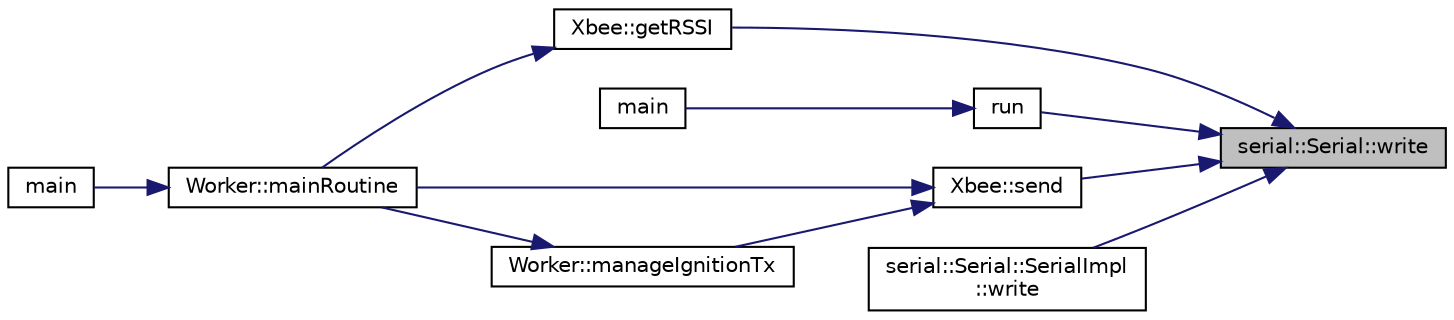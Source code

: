digraph "serial::Serial::write"
{
 // LATEX_PDF_SIZE
  edge [fontname="Helvetica",fontsize="10",labelfontname="Helvetica",labelfontsize="10"];
  node [fontname="Helvetica",fontsize="10",shape=record];
  rankdir="RL";
  Node1 [label="serial::Serial::write",height=0.2,width=0.4,color="black", fillcolor="grey75", style="filled", fontcolor="black",tooltip=" "];
  Node1 -> Node2 [dir="back",color="midnightblue",fontsize="10",style="solid",fontname="Helvetica"];
  Node2 [label="Xbee::getRSSI",height=0.2,width=0.4,color="black", fillcolor="white", style="filled",URL="$class_xbee.html#a3ad392993d5b990cff40d7f4a102c8f4",tooltip=" "];
  Node2 -> Node3 [dir="back",color="midnightblue",fontsize="10",style="solid",fontname="Helvetica"];
  Node3 [label="Worker::mainRoutine",height=0.2,width=0.4,color="black", fillcolor="white", style="filled",URL="$class_worker.html#a4204b589149f82ed426cc7f74232a36f",tooltip=" "];
  Node3 -> Node4 [dir="back",color="midnightblue",fontsize="10",style="solid",fontname="Helvetica"];
  Node4 [label="main",height=0.2,width=0.4,color="black", fillcolor="white", style="filled",URL="$_g_u_i_8cpp.html#a3c04138a5bfe5d72780bb7e82a18e627",tooltip=" "];
  Node1 -> Node5 [dir="back",color="midnightblue",fontsize="10",style="solid",fontname="Helvetica"];
  Node5 [label="run",height=0.2,width=0.4,color="black", fillcolor="white", style="filled",URL="$serial__example_8cc.html#ac1f545534cdaab9094198a5dc2c2a79f",tooltip=" "];
  Node5 -> Node6 [dir="back",color="midnightblue",fontsize="10",style="solid",fontname="Helvetica"];
  Node6 [label="main",height=0.2,width=0.4,color="black", fillcolor="white", style="filled",URL="$serial__example_8cc.html#a3c04138a5bfe5d72780bb7e82a18e627",tooltip=" "];
  Node1 -> Node7 [dir="back",color="midnightblue",fontsize="10",style="solid",fontname="Helvetica"];
  Node7 [label="Xbee::send",height=0.2,width=0.4,color="black", fillcolor="white", style="filled",URL="$class_xbee.html#a4cec4d5399ca6ac3c4b8730722f33d8d",tooltip=" "];
  Node7 -> Node3 [dir="back",color="midnightblue",fontsize="10",style="solid",fontname="Helvetica"];
  Node7 -> Node8 [dir="back",color="midnightblue",fontsize="10",style="solid",fontname="Helvetica"];
  Node8 [label="Worker::manageIgnitionTx",height=0.2,width=0.4,color="black", fillcolor="white", style="filled",URL="$class_worker.html#a21ca3be76ce5f99d145521a5a59c12d7",tooltip=" "];
  Node8 -> Node3 [dir="back",color="midnightblue",fontsize="10",style="solid",fontname="Helvetica"];
  Node1 -> Node9 [dir="back",color="midnightblue",fontsize="10",style="solid",fontname="Helvetica"];
  Node9 [label="serial::Serial::SerialImpl\l::write",height=0.2,width=0.4,color="black", fillcolor="white", style="filled",URL="$classserial_1_1serial_1_1_serial_1_1_serial_impl.html#a89b50df2562176fd250413833d636d0a",tooltip=" "];
}
